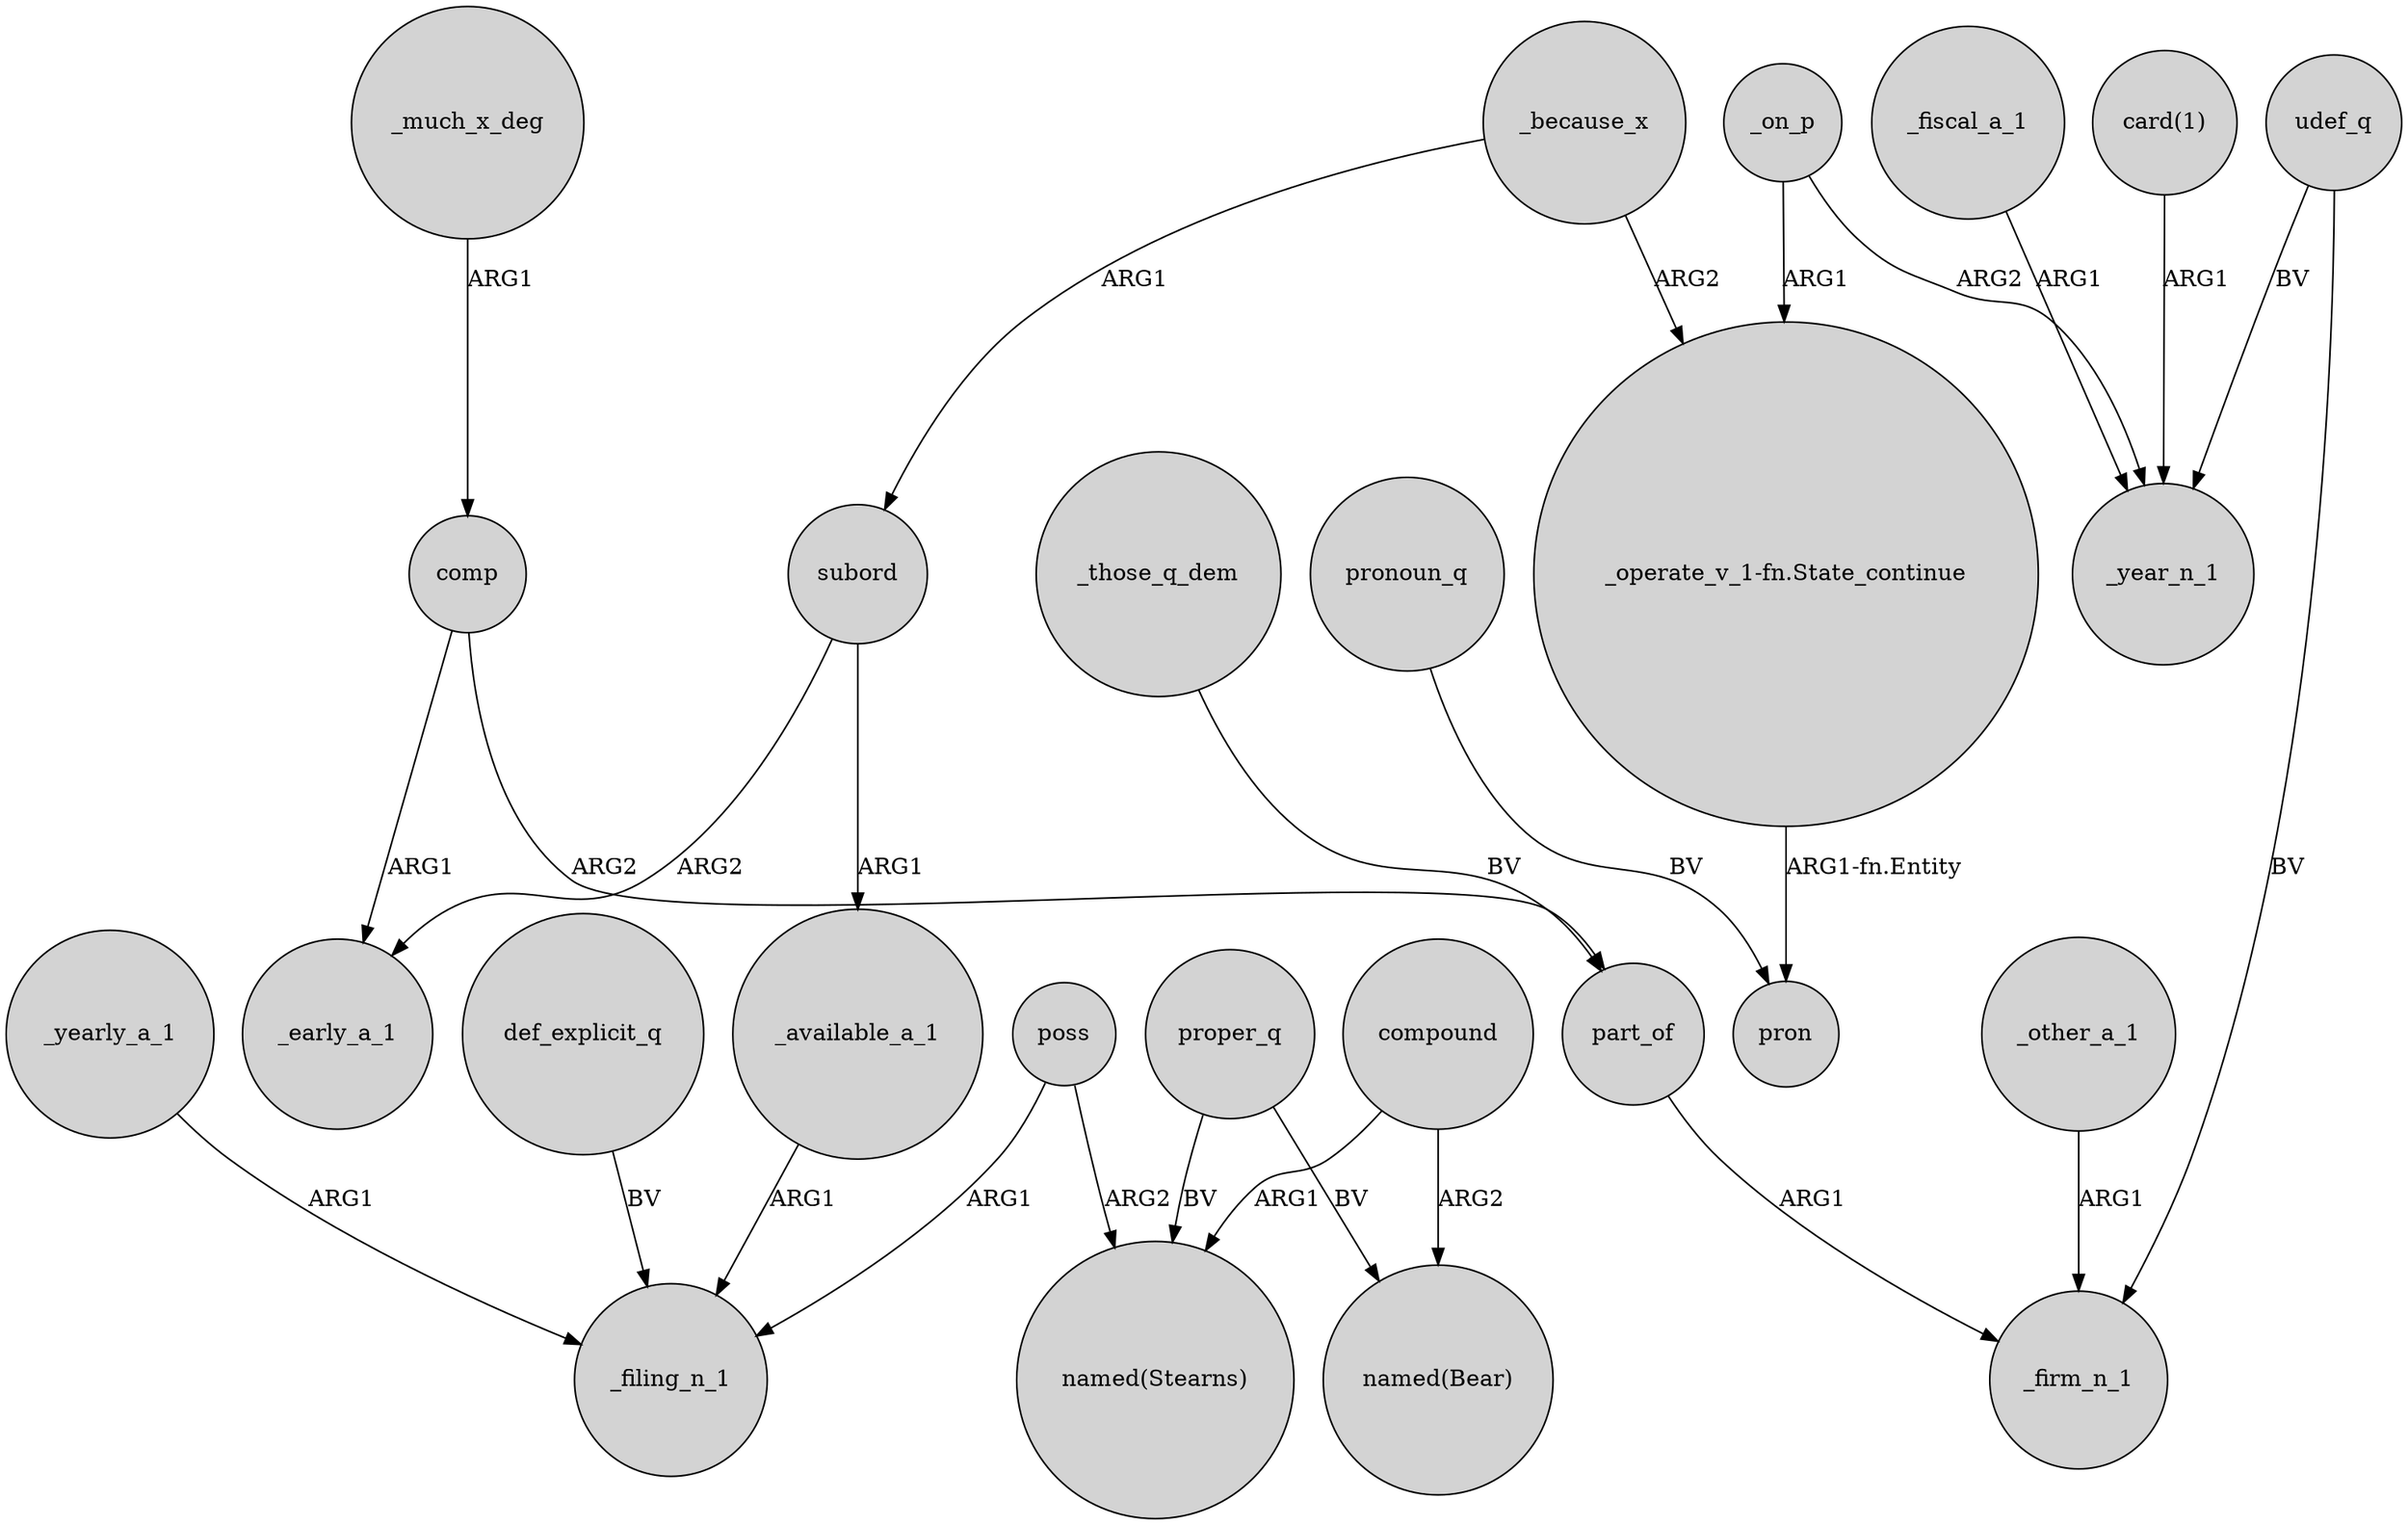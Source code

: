 digraph {
	node [shape=circle style=filled]
	_available_a_1 -> _filing_n_1 [label=ARG1]
	_on_p -> "_operate_v_1-fn.State_continue" [label=ARG1]
	compound -> "named(Stearns)" [label=ARG1]
	proper_q -> "named(Stearns)" [label=BV]
	_those_q_dem -> part_of [label=BV]
	poss -> "named(Stearns)" [label=ARG2]
	_fiscal_a_1 -> _year_n_1 [label=ARG1]
	"card(1)" -> _year_n_1 [label=ARG1]
	part_of -> _firm_n_1 [label=ARG1]
	comp -> _early_a_1 [label=ARG1]
	udef_q -> _firm_n_1 [label=BV]
	subord -> _early_a_1 [label=ARG2]
	def_explicit_q -> _filing_n_1 [label=BV]
	_on_p -> _year_n_1 [label=ARG2]
	comp -> part_of [label=ARG2]
	pronoun_q -> pron [label=BV]
	compound -> "named(Bear)" [label=ARG2]
	proper_q -> "named(Bear)" [label=BV]
	subord -> _available_a_1 [label=ARG1]
	_because_x -> "_operate_v_1-fn.State_continue" [label=ARG2]
	_because_x -> subord [label=ARG1]
	_other_a_1 -> _firm_n_1 [label=ARG1]
	"_operate_v_1-fn.State_continue" -> pron [label="ARG1-fn.Entity"]
	udef_q -> _year_n_1 [label=BV]
	_yearly_a_1 -> _filing_n_1 [label=ARG1]
	_much_x_deg -> comp [label=ARG1]
	poss -> _filing_n_1 [label=ARG1]
}
